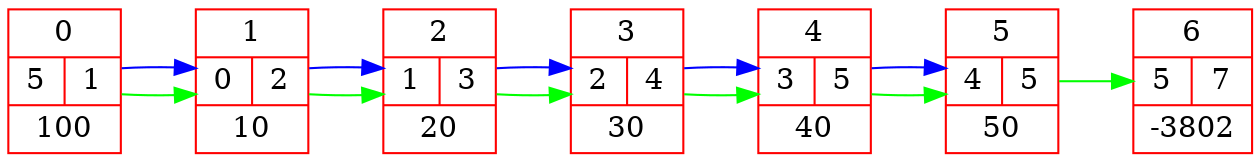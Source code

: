 digraph graphname {
 rankdir = LR;
node0 [shape="record", color="red", label="0|{5|1}|100"]
node0->node1 [color=green]
node1 [shape="record", color="red", label="1|{0|2}|10"]
node1->node2 [color=green]
node2 [shape="record", color="red", label="2|{1|3}|20"]
node2->node3 [color=green]
node3 [shape="record", color="red", label="3|{2|4}|30"]
node3->node4 [color=green]
node4 [shape="record", color="red", label="4|{3|5}|40"]
node4->node5 [color=green]
node5 [shape="record", color="red", label="5|{4|5}|50"]
node5->node6 [color=green]
node6 [shape="record", color="red", label="6|{5|7}|-3802"]
node0->node1->node2->node3->node4->node5 [color=blue]
}